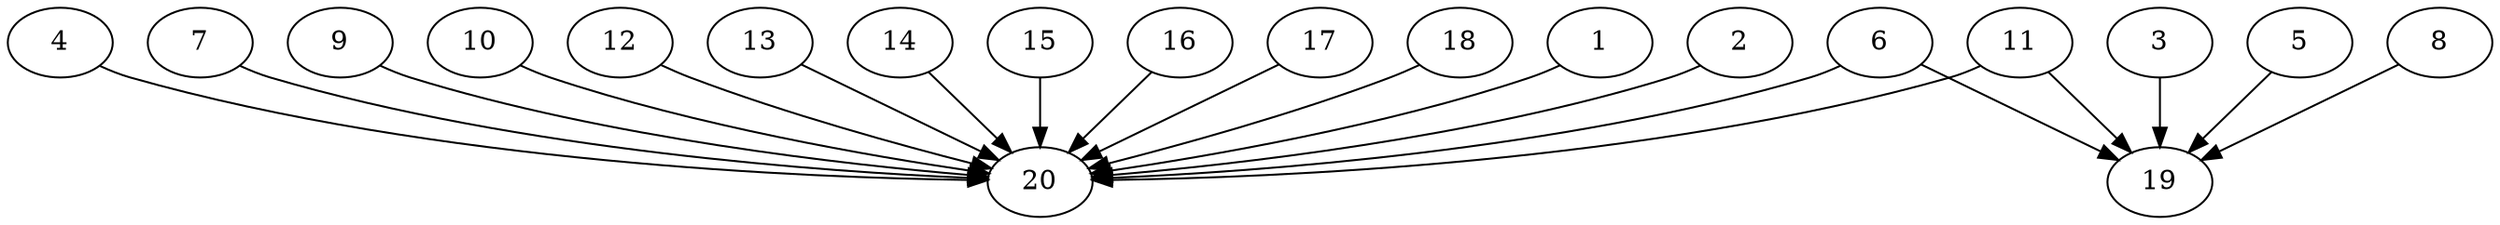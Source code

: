 digraph "Layered_N20_Layers18-2_ForkJoin_P3.dot" {
	1	[Weight=13];
	2	[Weight=19];
	3	[Weight=36];
	4	[Weight=16];
	5	[Weight=36];
	6	[Weight=20];
	7	[Weight=36];
	8	[Weight=38];
	9	[Weight=38];
	10	[Weight=33];
	11	[Weight=19];
	12	[Weight=11];
	13	[Weight=38];
	14	[Weight=33];
	15	[Weight=14];
	16	[Weight=36];
	17	[Weight=18];
	18	[Weight=22];
	19	[Weight=26];
	20	[Weight=33];
	1 -> 20 [Weight=14];
	2 -> 20 [Weight=8];
	3 -> 19 [Weight=6];
	4 -> 20 [Weight=18];
	5 -> 19 [Weight=18];
	6 -> 19 [Weight=5];
	6 -> 20 [Weight=20];
	7 -> 20 [Weight=0];
	8 -> 19 [Weight=4];
	9 -> 20 [Weight=8];
	10 -> 20 [Weight=19];
	11 -> 19 [Weight=17];
	11 -> 20 [Weight=14];
	12 -> 20 [Weight=12];
	13 -> 20 [Weight=1];
	14 -> 20 [Weight=18];
	15 -> 20 [Weight=20];
	16 -> 20 [Weight=19];
	17 -> 20 [Weight=5];
	18 -> 20 [Weight=19];
}
